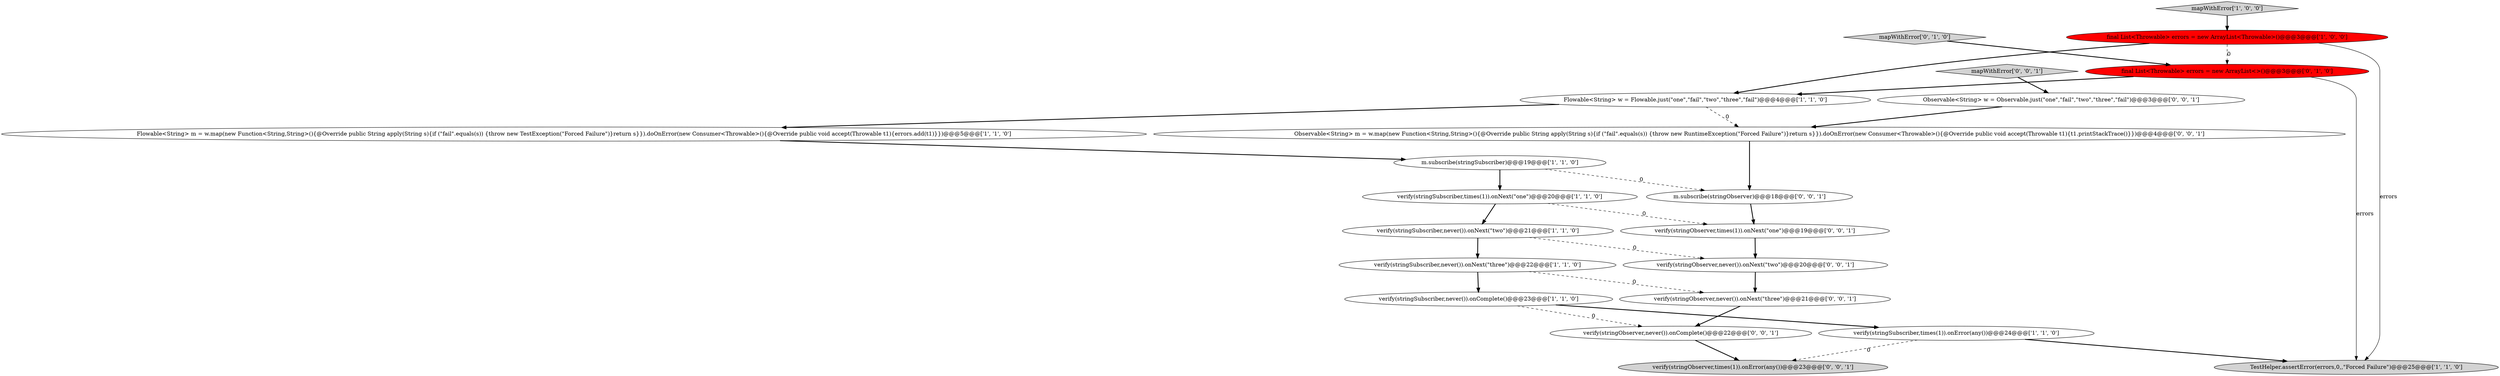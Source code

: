 digraph {
3 [style = filled, label = "verify(stringSubscriber,never()).onNext(\"two\")@@@21@@@['1', '1', '0']", fillcolor = white, shape = ellipse image = "AAA0AAABBB1BBB"];
19 [style = filled, label = "verify(stringObserver,never()).onComplete()@@@22@@@['0', '0', '1']", fillcolor = white, shape = ellipse image = "AAA0AAABBB3BBB"];
17 [style = filled, label = "Observable<String> w = Observable.just(\"one\",\"fail\",\"two\",\"three\",\"fail\")@@@3@@@['0', '0', '1']", fillcolor = white, shape = ellipse image = "AAA0AAABBB3BBB"];
9 [style = filled, label = "mapWithError['1', '0', '0']", fillcolor = lightgray, shape = diamond image = "AAA0AAABBB1BBB"];
18 [style = filled, label = "verify(stringObserver,times(1)).onError(any())@@@23@@@['0', '0', '1']", fillcolor = lightgray, shape = ellipse image = "AAA0AAABBB3BBB"];
21 [style = filled, label = "verify(stringObserver,never()).onNext(\"two\")@@@20@@@['0', '0', '1']", fillcolor = white, shape = ellipse image = "AAA0AAABBB3BBB"];
1 [style = filled, label = "Flowable<String> m = w.map(new Function<String,String>(){@Override public String apply(String s){if (\"fail\".equals(s)) {throw new TestException(\"Forced Failure\")}return s}}).doOnError(new Consumer<Throwable>(){@Override public void accept(Throwable t1){errors.add(t1)}})@@@5@@@['1', '1', '0']", fillcolor = white, shape = ellipse image = "AAA0AAABBB1BBB"];
11 [style = filled, label = "final List<Throwable> errors = new ArrayList<>()@@@3@@@['0', '1', '0']", fillcolor = red, shape = ellipse image = "AAA1AAABBB2BBB"];
0 [style = filled, label = "final List<Throwable> errors = new ArrayList<Throwable>()@@@3@@@['1', '0', '0']", fillcolor = red, shape = ellipse image = "AAA1AAABBB1BBB"];
13 [style = filled, label = "Observable<String> m = w.map(new Function<String,String>(){@Override public String apply(String s){if (\"fail\".equals(s)) {throw new RuntimeException(\"Forced Failure\")}return s}}).doOnError(new Consumer<Throwable>(){@Override public void accept(Throwable t1){t1.printStackTrace()}})@@@4@@@['0', '0', '1']", fillcolor = white, shape = ellipse image = "AAA0AAABBB3BBB"];
5 [style = filled, label = "verify(stringSubscriber,times(1)).onNext(\"one\")@@@20@@@['1', '1', '0']", fillcolor = white, shape = ellipse image = "AAA0AAABBB1BBB"];
6 [style = filled, label = "m.subscribe(stringSubscriber)@@@19@@@['1', '1', '0']", fillcolor = white, shape = ellipse image = "AAA0AAABBB1BBB"];
7 [style = filled, label = "verify(stringSubscriber,never()).onNext(\"three\")@@@22@@@['1', '1', '0']", fillcolor = white, shape = ellipse image = "AAA0AAABBB1BBB"];
20 [style = filled, label = "m.subscribe(stringObserver)@@@18@@@['0', '0', '1']", fillcolor = white, shape = ellipse image = "AAA0AAABBB3BBB"];
10 [style = filled, label = "TestHelper.assertError(errors,0,,\"Forced Failure\")@@@25@@@['1', '1', '0']", fillcolor = lightgray, shape = ellipse image = "AAA0AAABBB1BBB"];
16 [style = filled, label = "mapWithError['0', '0', '1']", fillcolor = lightgray, shape = diamond image = "AAA0AAABBB3BBB"];
4 [style = filled, label = "Flowable<String> w = Flowable.just(\"one\",\"fail\",\"two\",\"three\",\"fail\")@@@4@@@['1', '1', '0']", fillcolor = white, shape = ellipse image = "AAA0AAABBB1BBB"];
12 [style = filled, label = "mapWithError['0', '1', '0']", fillcolor = lightgray, shape = diamond image = "AAA0AAABBB2BBB"];
2 [style = filled, label = "verify(stringSubscriber,never()).onComplete()@@@23@@@['1', '1', '0']", fillcolor = white, shape = ellipse image = "AAA0AAABBB1BBB"];
15 [style = filled, label = "verify(stringObserver,never()).onNext(\"three\")@@@21@@@['0', '0', '1']", fillcolor = white, shape = ellipse image = "AAA0AAABBB3BBB"];
14 [style = filled, label = "verify(stringObserver,times(1)).onNext(\"one\")@@@19@@@['0', '0', '1']", fillcolor = white, shape = ellipse image = "AAA0AAABBB3BBB"];
8 [style = filled, label = "verify(stringSubscriber,times(1)).onError(any())@@@24@@@['1', '1', '0']", fillcolor = white, shape = ellipse image = "AAA0AAABBB1BBB"];
5->3 [style = bold, label=""];
8->10 [style = bold, label=""];
19->18 [style = bold, label=""];
5->14 [style = dashed, label="0"];
2->19 [style = dashed, label="0"];
9->0 [style = bold, label=""];
3->21 [style = dashed, label="0"];
6->20 [style = dashed, label="0"];
21->15 [style = bold, label=""];
11->4 [style = bold, label=""];
12->11 [style = bold, label=""];
20->14 [style = bold, label=""];
0->11 [style = dashed, label="0"];
16->17 [style = bold, label=""];
15->19 [style = bold, label=""];
0->10 [style = solid, label="errors"];
6->5 [style = bold, label=""];
1->6 [style = bold, label=""];
3->7 [style = bold, label=""];
0->4 [style = bold, label=""];
7->2 [style = bold, label=""];
11->10 [style = solid, label="errors"];
7->15 [style = dashed, label="0"];
8->18 [style = dashed, label="0"];
4->1 [style = bold, label=""];
17->13 [style = bold, label=""];
4->13 [style = dashed, label="0"];
14->21 [style = bold, label=""];
2->8 [style = bold, label=""];
13->20 [style = bold, label=""];
}
